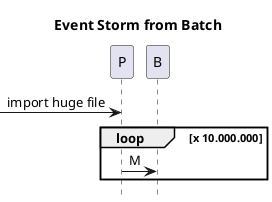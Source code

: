 @startuml
title Event Storm from Batch
hide footbox

->P:import huge file
loop x 10.000.000
P->B: M
end

@enduml

